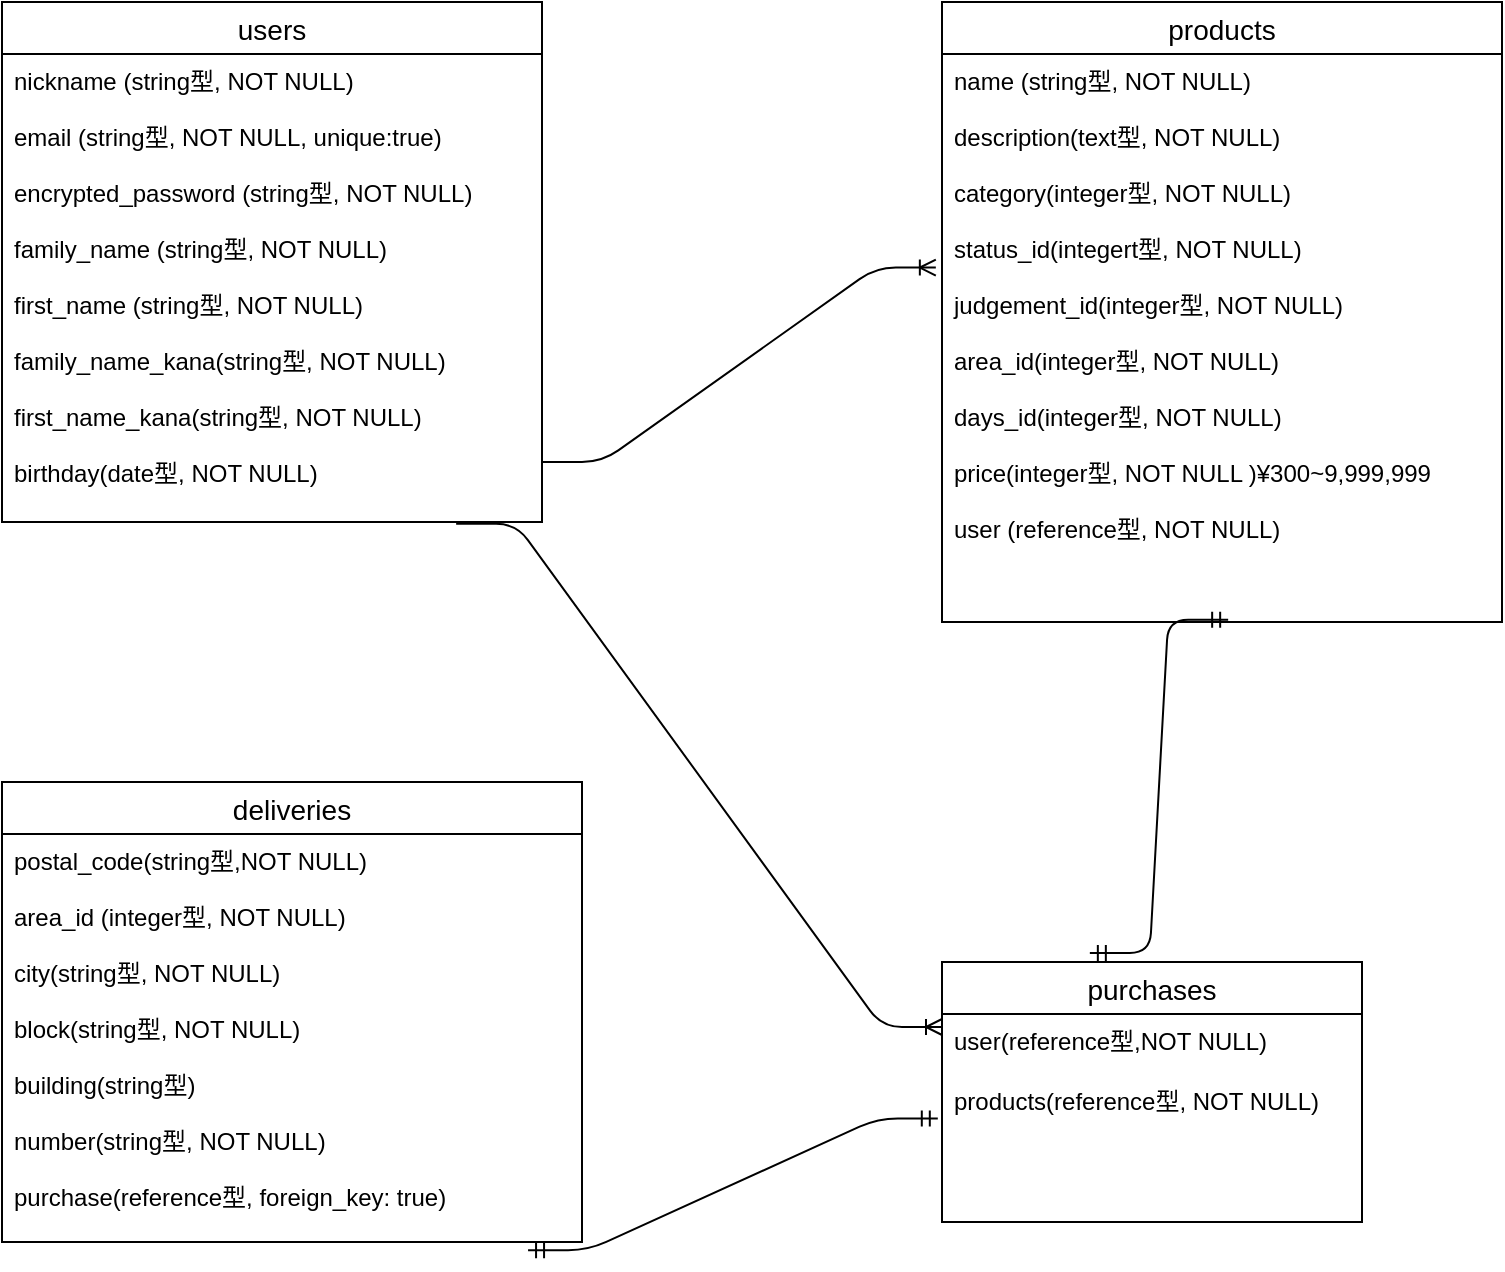 <mxfile>
    <diagram id="yF659nI0aWMHKKpCOPGv" name="ページ1">
        <mxGraphModel dx="968" dy="680" grid="1" gridSize="10" guides="1" tooltips="1" connect="1" arrows="1" fold="1" page="1" pageScale="1" pageWidth="827" pageHeight="1169" math="0" shadow="0">
            <root>
                <mxCell id="0"/>
                <mxCell id="1" parent="0"/>
                <mxCell id="N6PyAPkupfHXtQxi-I38-40" value="users" style="swimlane;fontStyle=0;childLayout=stackLayout;horizontal=1;startSize=26;horizontalStack=0;resizeParent=1;resizeParentMax=0;resizeLast=0;collapsible=1;marginBottom=0;align=center;fontSize=14;" parent="1" vertex="1">
                    <mxGeometry x="10" y="160" width="270" height="260" as="geometry"/>
                </mxCell>
                <mxCell id="N6PyAPkupfHXtQxi-I38-41" value="nickname (string型, NOT NULL)&#10;&#10;email (string型, NOT NULL, unique:true)&#10;&#10;encrypted_password (string型, NOT NULL)&#10;&#10;family_name (string型, NOT NULL)&#10;&#10;first_name (string型, NOT NULL)&#10;&#10;family_name_kana(string型, NOT NULL)&#10;&#10;first_name_kana(string型, NOT NULL)&#10;&#10;birthday(date型, NOT NULL)" style="text;strokeColor=none;fillColor=none;spacingLeft=4;spacingRight=4;overflow=hidden;rotatable=0;points=[[0,0.5],[1,0.5]];portConstraint=eastwest;fontSize=12;" parent="N6PyAPkupfHXtQxi-I38-40" vertex="1">
                    <mxGeometry y="26" width="270" height="234" as="geometry"/>
                </mxCell>
                <mxCell id="N6PyAPkupfHXtQxi-I38-102" value="products" style="swimlane;fontStyle=0;childLayout=stackLayout;horizontal=1;startSize=26;horizontalStack=0;resizeParent=1;resizeParentMax=0;resizeLast=0;collapsible=1;marginBottom=0;align=center;fontSize=14;" parent="1" vertex="1">
                    <mxGeometry x="480" y="160" width="280" height="310" as="geometry"/>
                </mxCell>
                <mxCell id="N6PyAPkupfHXtQxi-I38-103" value="name (string型, NOT NULL)&#10;&#10;description(text型, NOT NULL)&#10;&#10;category(integer型, NOT NULL)&#10;&#10;status_id(integert型, NOT NULL)&#10;&#10;judgement_id(integer型, NOT NULL)&#10;&#10;area_id(integer型, NOT NULL)&#10;&#10;days_id(integer型, NOT NULL)&#10;&#10;price(integer型, NOT NULL )¥300~9,999,999&#10;&#10;user (reference型, NOT NULL)&#10;&#10;&#10;" style="text;strokeColor=none;fillColor=none;spacingLeft=4;spacingRight=4;overflow=hidden;rotatable=0;points=[[0,0.5],[1,0.5]];portConstraint=eastwest;fontSize=12;" parent="N6PyAPkupfHXtQxi-I38-102" vertex="1">
                    <mxGeometry y="26" width="280" height="284" as="geometry"/>
                </mxCell>
                <mxCell id="N6PyAPkupfHXtQxi-I38-115" value="deliveries" style="swimlane;fontStyle=0;childLayout=stackLayout;horizontal=1;startSize=26;horizontalStack=0;resizeParent=1;resizeParentMax=0;resizeLast=0;collapsible=1;marginBottom=0;align=center;fontSize=14;" parent="1" vertex="1">
                    <mxGeometry x="10" y="550" width="290" height="230" as="geometry"/>
                </mxCell>
                <mxCell id="N6PyAPkupfHXtQxi-I38-116" value="postal_code(string型,NOT NULL)&#10;&#10;area_id (integer型, NOT NULL)&#10;&#10;city(string型, NOT NULL)&#10;&#10;block(string型, NOT NULL)&#10;&#10;building(string型)&#10;&#10;number(string型, NOT NULL)&#10;&#10;purchase(reference型, foreign_key: true)&#10;&#10;&#10;&#10;&#10;&#10;" style="text;strokeColor=none;fillColor=none;spacingLeft=4;spacingRight=4;overflow=hidden;rotatable=0;points=[[0,0.5],[1,0.5]];portConstraint=eastwest;fontSize=12;" parent="N6PyAPkupfHXtQxi-I38-115" vertex="1">
                    <mxGeometry y="26" width="290" height="204" as="geometry"/>
                </mxCell>
                <mxCell id="N6PyAPkupfHXtQxi-I38-121" value="" style="edgeStyle=entityRelationEdgeStyle;fontSize=12;html=1;endArrow=ERoneToMany;entryX=-0.011;entryY=0.376;entryDx=0;entryDy=0;entryPerimeter=0;" parent="1" target="N6PyAPkupfHXtQxi-I38-103" edge="1">
                    <mxGeometry width="100" height="100" relative="1" as="geometry">
                        <mxPoint x="280" y="390" as="sourcePoint"/>
                        <mxPoint x="380" y="290" as="targetPoint"/>
                    </mxGeometry>
                </mxCell>
                <mxCell id="N6PyAPkupfHXtQxi-I38-130" value="purchases" style="swimlane;fontStyle=0;childLayout=stackLayout;horizontal=1;startSize=26;horizontalStack=0;resizeParent=1;resizeParentMax=0;resizeLast=0;collapsible=1;marginBottom=0;align=center;fontSize=14;" parent="1" vertex="1">
                    <mxGeometry x="480" y="640" width="210" height="130" as="geometry"/>
                </mxCell>
                <mxCell id="N6PyAPkupfHXtQxi-I38-131" value="user(reference型,NOT NULL)&#10;" style="text;strokeColor=none;fillColor=none;spacingLeft=4;spacingRight=4;overflow=hidden;rotatable=0;points=[[0,0.5],[1,0.5]];portConstraint=eastwest;fontSize=12;" parent="N6PyAPkupfHXtQxi-I38-130" vertex="1">
                    <mxGeometry y="26" width="210" height="30" as="geometry"/>
                </mxCell>
                <mxCell id="N6PyAPkupfHXtQxi-I38-132" value="products(reference型, NOT NULL)" style="text;strokeColor=none;fillColor=none;spacingLeft=4;spacingRight=4;overflow=hidden;rotatable=0;points=[[0,0.5],[1,0.5]];portConstraint=eastwest;fontSize=12;" parent="N6PyAPkupfHXtQxi-I38-130" vertex="1">
                    <mxGeometry y="56" width="210" height="74" as="geometry"/>
                </mxCell>
                <mxCell id="N6PyAPkupfHXtQxi-I38-135" value="" style="edgeStyle=entityRelationEdgeStyle;fontSize=12;html=1;endArrow=ERoneToMany;entryX=0;entryY=0.25;entryDx=0;entryDy=0;exitX=0.841;exitY=1.004;exitDx=0;exitDy=0;exitPerimeter=0;" parent="1" source="N6PyAPkupfHXtQxi-I38-41" target="N6PyAPkupfHXtQxi-I38-130" edge="1">
                    <mxGeometry width="100" height="100" relative="1" as="geometry">
                        <mxPoint x="240" y="440" as="sourcePoint"/>
                        <mxPoint x="380" y="380" as="targetPoint"/>
                    </mxGeometry>
                </mxCell>
                <mxCell id="N6PyAPkupfHXtQxi-I38-138" value="" style="edgeStyle=entityRelationEdgeStyle;fontSize=12;html=1;endArrow=ERmandOne;startArrow=ERmandOne;exitX=0.352;exitY=-0.035;exitDx=0;exitDy=0;exitPerimeter=0;entryX=0.511;entryY=0.996;entryDx=0;entryDy=0;entryPerimeter=0;" parent="1" source="N6PyAPkupfHXtQxi-I38-130" target="N6PyAPkupfHXtQxi-I38-103" edge="1">
                    <mxGeometry width="100" height="100" relative="1" as="geometry">
                        <mxPoint x="520" y="585" as="sourcePoint"/>
                        <mxPoint x="620" y="485" as="targetPoint"/>
                    </mxGeometry>
                </mxCell>
                <mxCell id="N6PyAPkupfHXtQxi-I38-140" value="" style="edgeStyle=entityRelationEdgeStyle;fontSize=12;html=1;endArrow=ERmandOne;startArrow=ERmandOne;entryX=-0.01;entryY=0.3;entryDx=0;entryDy=0;entryPerimeter=0;exitX=0.907;exitY=1.02;exitDx=0;exitDy=0;exitPerimeter=0;" parent="1" source="N6PyAPkupfHXtQxi-I38-116" target="N6PyAPkupfHXtQxi-I38-132" edge="1">
                    <mxGeometry width="100" height="100" relative="1" as="geometry">
                        <mxPoint x="300" y="800" as="sourcePoint"/>
                        <mxPoint x="400" y="700" as="targetPoint"/>
                    </mxGeometry>
                </mxCell>
            </root>
        </mxGraphModel>
    </diagram>
</mxfile>